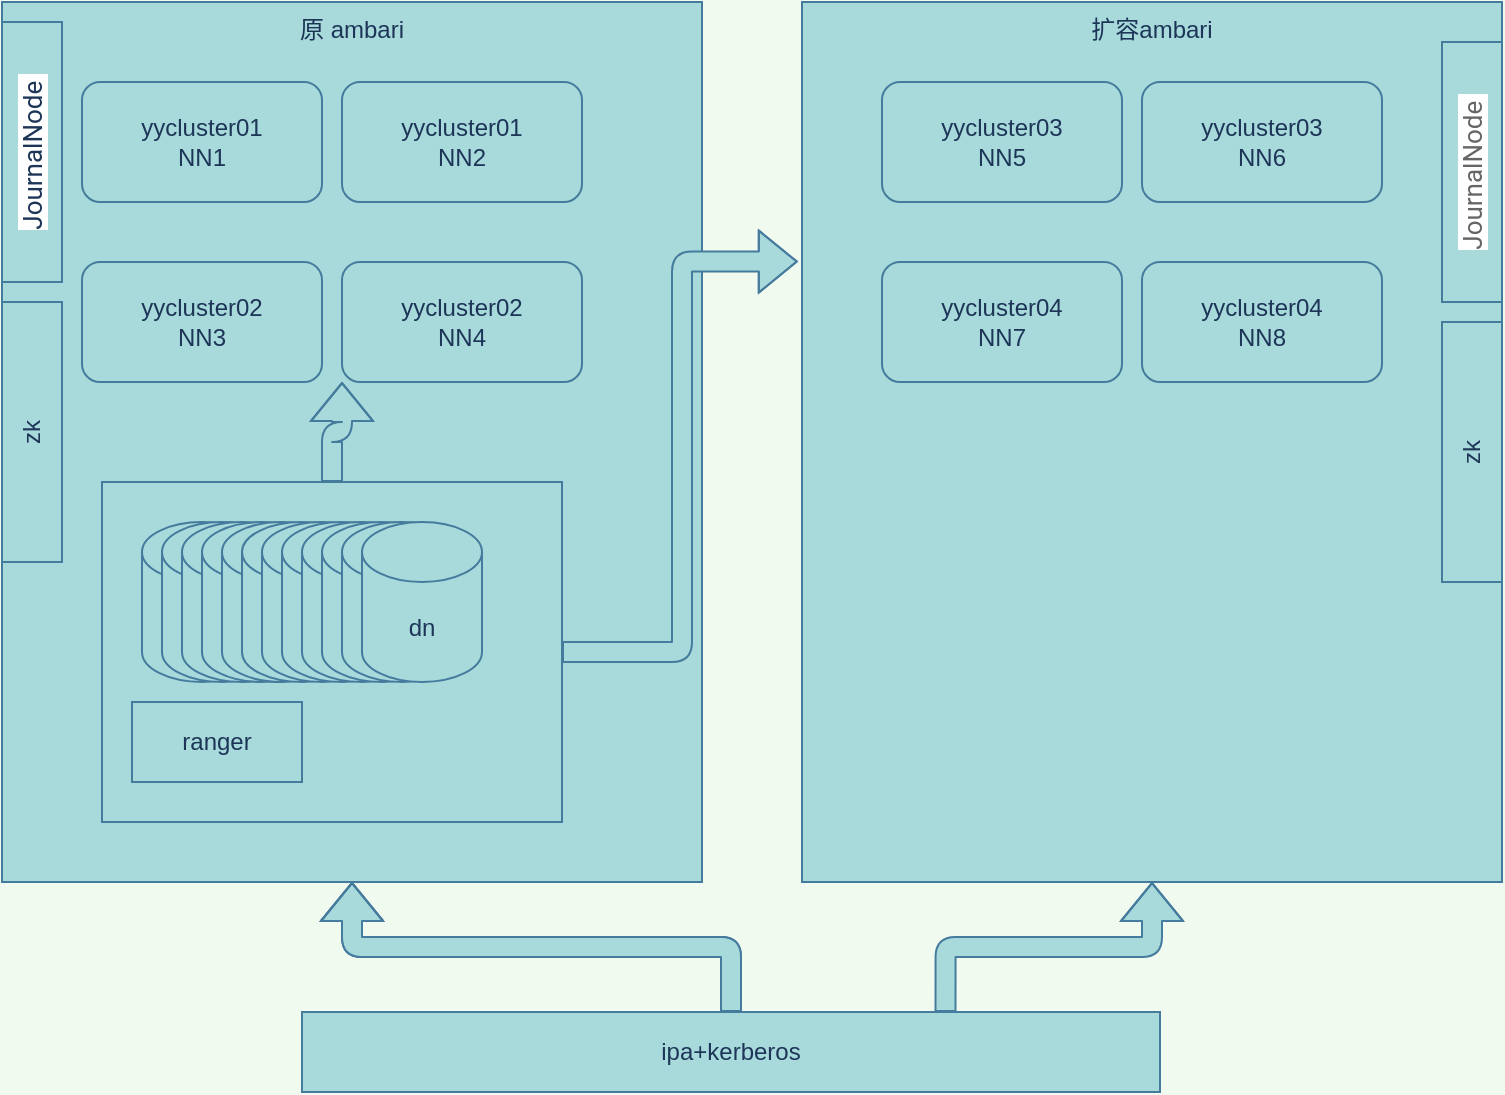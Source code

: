 <mxfile version="14.9.0" type="github">
  <diagram id="SwGezGl8ZoST3qa25Tps" name="Page-1">
    <mxGraphModel dx="1185" dy="635" grid="1" gridSize="10" guides="1" tooltips="1" connect="1" arrows="1" fold="1" page="1" pageScale="1" pageWidth="827" pageHeight="1169" background="#F1FAEE" math="0" shadow="0">
      <root>
        <mxCell id="0" />
        <mxCell id="1" parent="0" />
        <mxCell id="wGXwqrmeOp-Mi2ZWLz1i-10" value="原 ambari" style="rounded=0;whiteSpace=wrap;html=1;fillColor=#A8DADC;horizontal=1;align=center;verticalAlign=top;strokeColor=#457B9D;shadow=0;fontColor=#1D3557;" vertex="1" parent="1">
          <mxGeometry x="40" y="60" width="350" height="440" as="geometry" />
        </mxCell>
        <mxCell id="wGXwqrmeOp-Mi2ZWLz1i-68" value="" style="rounded=0;whiteSpace=wrap;html=1;sketch=0;strokeColor=#457B9D;fillColor=#A8DADC;shadow=0;fontColor=#1D3557;" vertex="1" parent="1">
          <mxGeometry x="90" y="300" width="230" height="170" as="geometry" />
        </mxCell>
        <mxCell id="wGXwqrmeOp-Mi2ZWLz1i-51" value="扩容ambari" style="rounded=0;whiteSpace=wrap;html=1;fillColor=#A8DADC;horizontal=1;align=center;verticalAlign=top;strokeColor=#457B9D;shadow=0;fontColor=#1D3557;" vertex="1" parent="1">
          <mxGeometry x="440" y="60" width="350" height="440" as="geometry" />
        </mxCell>
        <mxCell id="wGXwqrmeOp-Mi2ZWLz1i-1" value="yycluster01&lt;br&gt;NN1" style="rounded=1;whiteSpace=wrap;html=1;fillColor=#A8DADC;strokeColor=#457B9D;shadow=0;fontColor=#1D3557;" vertex="1" parent="1">
          <mxGeometry x="80" y="100" width="120" height="60" as="geometry" />
        </mxCell>
        <mxCell id="wGXwqrmeOp-Mi2ZWLz1i-8" value="yycluster01&lt;br&gt;NN2" style="rounded=1;whiteSpace=wrap;html=1;fillColor=#A8DADC;strokeColor=#457B9D;shadow=0;fontColor=#1D3557;" vertex="1" parent="1">
          <mxGeometry x="210" y="100" width="120" height="60" as="geometry" />
        </mxCell>
        <mxCell id="wGXwqrmeOp-Mi2ZWLz1i-11" value="yycluster02&lt;br&gt;NN3" style="rounded=1;whiteSpace=wrap;html=1;fillColor=#A8DADC;strokeColor=#457B9D;shadow=0;fontColor=#1D3557;" vertex="1" parent="1">
          <mxGeometry x="80" y="190" width="120" height="60" as="geometry" />
        </mxCell>
        <mxCell id="wGXwqrmeOp-Mi2ZWLz1i-12" value="yycluster02&lt;br&gt;NN4" style="rounded=1;whiteSpace=wrap;html=1;fillColor=#A8DADC;strokeColor=#457B9D;shadow=0;fontColor=#1D3557;" vertex="1" parent="1">
          <mxGeometry x="210" y="190" width="120" height="60" as="geometry" />
        </mxCell>
        <mxCell id="wGXwqrmeOp-Mi2ZWLz1i-39" value="dn" style="shape=cylinder3;whiteSpace=wrap;html=1;boundedLbl=1;backgroundOutline=1;size=15;align=center;horizontal=1;fillColor=#A8DADC;strokeColor=#457B9D;shadow=0;fontColor=#1D3557;" vertex="1" parent="1">
          <mxGeometry x="110" y="320" width="60" height="80" as="geometry" />
        </mxCell>
        <mxCell id="wGXwqrmeOp-Mi2ZWLz1i-40" value="dn" style="shape=cylinder3;whiteSpace=wrap;html=1;boundedLbl=1;backgroundOutline=1;size=15;align=center;horizontal=1;fillColor=#A8DADC;strokeColor=#457B9D;shadow=0;fontColor=#1D3557;" vertex="1" parent="1">
          <mxGeometry x="120" y="320" width="60" height="80" as="geometry" />
        </mxCell>
        <mxCell id="wGXwqrmeOp-Mi2ZWLz1i-41" value="dn" style="shape=cylinder3;whiteSpace=wrap;html=1;boundedLbl=1;backgroundOutline=1;size=15;align=center;horizontal=1;fillColor=#A8DADC;strokeColor=#457B9D;shadow=0;fontColor=#1D3557;" vertex="1" parent="1">
          <mxGeometry x="130" y="320" width="60" height="80" as="geometry" />
        </mxCell>
        <mxCell id="wGXwqrmeOp-Mi2ZWLz1i-42" value="dn" style="shape=cylinder3;whiteSpace=wrap;html=1;boundedLbl=1;backgroundOutline=1;size=15;align=center;horizontal=1;fillColor=#A8DADC;strokeColor=#457B9D;shadow=0;fontColor=#1D3557;" vertex="1" parent="1">
          <mxGeometry x="140" y="320" width="60" height="80" as="geometry" />
        </mxCell>
        <mxCell id="wGXwqrmeOp-Mi2ZWLz1i-43" value="dn" style="shape=cylinder3;whiteSpace=wrap;html=1;boundedLbl=1;backgroundOutline=1;size=15;align=center;horizontal=1;fillColor=#A8DADC;strokeColor=#457B9D;shadow=0;fontColor=#1D3557;" vertex="1" parent="1">
          <mxGeometry x="150" y="320" width="60" height="80" as="geometry" />
        </mxCell>
        <mxCell id="wGXwqrmeOp-Mi2ZWLz1i-44" value="dn" style="shape=cylinder3;whiteSpace=wrap;html=1;boundedLbl=1;backgroundOutline=1;size=15;align=center;horizontal=1;fillColor=#A8DADC;strokeColor=#457B9D;shadow=0;fontColor=#1D3557;" vertex="1" parent="1">
          <mxGeometry x="160" y="320" width="60" height="80" as="geometry" />
        </mxCell>
        <mxCell id="wGXwqrmeOp-Mi2ZWLz1i-45" value="dn" style="shape=cylinder3;whiteSpace=wrap;html=1;boundedLbl=1;backgroundOutline=1;size=15;align=center;horizontal=1;fillColor=#A8DADC;strokeColor=#457B9D;shadow=0;fontColor=#1D3557;" vertex="1" parent="1">
          <mxGeometry x="170" y="320" width="60" height="80" as="geometry" />
        </mxCell>
        <mxCell id="wGXwqrmeOp-Mi2ZWLz1i-46" value="dn" style="shape=cylinder3;whiteSpace=wrap;html=1;boundedLbl=1;backgroundOutline=1;size=15;align=center;horizontal=1;fillColor=#A8DADC;strokeColor=#457B9D;shadow=0;fontColor=#1D3557;" vertex="1" parent="1">
          <mxGeometry x="180" y="320" width="60" height="80" as="geometry" />
        </mxCell>
        <mxCell id="wGXwqrmeOp-Mi2ZWLz1i-47" value="dn" style="shape=cylinder3;whiteSpace=wrap;html=1;boundedLbl=1;backgroundOutline=1;size=15;align=center;horizontal=1;fillColor=#A8DADC;strokeColor=#457B9D;shadow=0;fontColor=#1D3557;" vertex="1" parent="1">
          <mxGeometry x="190" y="320" width="60" height="80" as="geometry" />
        </mxCell>
        <mxCell id="wGXwqrmeOp-Mi2ZWLz1i-48" value="dn" style="shape=cylinder3;whiteSpace=wrap;html=1;boundedLbl=1;backgroundOutline=1;size=15;align=center;horizontal=1;fillColor=#A8DADC;strokeColor=#457B9D;shadow=0;fontColor=#1D3557;" vertex="1" parent="1">
          <mxGeometry x="200" y="320" width="60" height="80" as="geometry" />
        </mxCell>
        <mxCell id="wGXwqrmeOp-Mi2ZWLz1i-49" value="dn" style="shape=cylinder3;whiteSpace=wrap;html=1;boundedLbl=1;backgroundOutline=1;size=15;align=center;horizontal=1;fillColor=#A8DADC;strokeColor=#457B9D;shadow=0;fontColor=#1D3557;" vertex="1" parent="1">
          <mxGeometry x="210" y="320" width="60" height="80" as="geometry" />
        </mxCell>
        <mxCell id="wGXwqrmeOp-Mi2ZWLz1i-50" value="dn" style="shape=cylinder3;whiteSpace=wrap;html=1;boundedLbl=1;backgroundOutline=1;size=15;align=center;horizontal=1;fillColor=#A8DADC;strokeColor=#457B9D;shadow=0;fontColor=#1D3557;" vertex="1" parent="1">
          <mxGeometry x="220" y="320" width="60" height="80" as="geometry" />
        </mxCell>
        <mxCell id="wGXwqrmeOp-Mi2ZWLz1i-52" value="yycluster03&lt;br&gt;NN5" style="rounded=1;whiteSpace=wrap;html=1;fillColor=#A8DADC;strokeColor=#457B9D;shadow=0;fontColor=#1D3557;" vertex="1" parent="1">
          <mxGeometry x="480" y="100" width="120" height="60" as="geometry" />
        </mxCell>
        <mxCell id="wGXwqrmeOp-Mi2ZWLz1i-53" value="yycluster03&lt;br&gt;NN6" style="rounded=1;whiteSpace=wrap;html=1;fillColor=#A8DADC;strokeColor=#457B9D;shadow=0;fontColor=#1D3557;" vertex="1" parent="1">
          <mxGeometry x="610" y="100" width="120" height="60" as="geometry" />
        </mxCell>
        <mxCell id="wGXwqrmeOp-Mi2ZWLz1i-54" value="yycluster04&lt;br&gt;NN7" style="rounded=1;whiteSpace=wrap;html=1;fillColor=#A8DADC;strokeColor=#457B9D;shadow=0;fontColor=#1D3557;" vertex="1" parent="1">
          <mxGeometry x="480" y="190" width="120" height="60" as="geometry" />
        </mxCell>
        <mxCell id="wGXwqrmeOp-Mi2ZWLz1i-55" value="yycluster04&lt;br&gt;NN8" style="rounded=1;whiteSpace=wrap;html=1;fillColor=#A8DADC;strokeColor=#457B9D;shadow=0;fontColor=#1D3557;" vertex="1" parent="1">
          <mxGeometry x="610" y="190" width="120" height="60" as="geometry" />
        </mxCell>
        <mxCell id="wGXwqrmeOp-Mi2ZWLz1i-70" style="edgeStyle=orthogonalEdgeStyle;curved=0;rounded=1;sketch=0;orthogonalLoop=1;jettySize=auto;html=1;exitX=0.5;exitY=0;exitDx=0;exitDy=0;entryX=0;entryY=1;entryDx=0;entryDy=0;fontColor=#1D3557;strokeColor=#457B9D;fillColor=#A8DADC;shape=flexArrow;shadow=0;labelBackgroundColor=#F1FAEE;" edge="1" parent="1" source="wGXwqrmeOp-Mi2ZWLz1i-68" target="wGXwqrmeOp-Mi2ZWLz1i-12">
          <mxGeometry relative="1" as="geometry" />
        </mxCell>
        <mxCell id="wGXwqrmeOp-Mi2ZWLz1i-71" style="edgeStyle=orthogonalEdgeStyle;shape=flexArrow;curved=0;rounded=1;sketch=0;orthogonalLoop=1;jettySize=auto;html=1;entryX=-0.006;entryY=0.295;entryDx=0;entryDy=0;entryPerimeter=0;fontColor=#1D3557;strokeColor=#457B9D;fillColor=#A8DADC;shadow=0;labelBackgroundColor=#F1FAEE;" edge="1" parent="1" source="wGXwqrmeOp-Mi2ZWLz1i-68" target="wGXwqrmeOp-Mi2ZWLz1i-51">
          <mxGeometry relative="1" as="geometry" />
        </mxCell>
        <mxCell id="wGXwqrmeOp-Mi2ZWLz1i-72" value="zk" style="rounded=0;whiteSpace=wrap;html=1;sketch=0;strokeColor=#457B9D;fillColor=#A8DADC;horizontal=0;shadow=0;fontColor=#1D3557;" vertex="1" parent="1">
          <mxGeometry x="40" y="210" width="30" height="130" as="geometry" />
        </mxCell>
        <mxCell id="wGXwqrmeOp-Mi2ZWLz1i-73" value="&lt;span style=&quot;font-family: roboto, sans-serif; font-size: 13px; background-color: rgb(255, 255, 255);&quot;&gt;JournalNode&lt;/span&gt;&lt;span style=&quot;font-family: roboto, sans-serif; font-size: 13px; background-color: rgb(255, 255, 255);&quot;&gt;&amp;nbsp;&lt;/span&gt;" style="rounded=0;whiteSpace=wrap;html=1;sketch=0;strokeColor=#457B9D;fillColor=#A8DADC;horizontal=0;shadow=0;fontColor=#1D3557;" vertex="1" parent="1">
          <mxGeometry x="40" y="70" width="30" height="130" as="geometry" />
        </mxCell>
        <mxCell id="wGXwqrmeOp-Mi2ZWLz1i-75" value="ranger" style="rounded=0;whiteSpace=wrap;html=1;sketch=0;strokeColor=#457B9D;fillColor=#A8DADC;shadow=0;fontColor=#1D3557;" vertex="1" parent="1">
          <mxGeometry x="105" y="410" width="85" height="40" as="geometry" />
        </mxCell>
        <mxCell id="wGXwqrmeOp-Mi2ZWLz1i-79" style="edgeStyle=orthogonalEdgeStyle;shape=flexArrow;curved=0;rounded=1;sketch=0;orthogonalLoop=1;jettySize=auto;html=1;exitX=0.5;exitY=0;exitDx=0;exitDy=0;fontColor=#1D3557;strokeColor=#457B9D;fillColor=#A8DADC;labelBackgroundColor=#F1FAEE;" edge="1" parent="1" source="wGXwqrmeOp-Mi2ZWLz1i-76" target="wGXwqrmeOp-Mi2ZWLz1i-10">
          <mxGeometry relative="1" as="geometry" />
        </mxCell>
        <mxCell id="wGXwqrmeOp-Mi2ZWLz1i-80" style="edgeStyle=orthogonalEdgeStyle;shape=flexArrow;curved=0;rounded=1;sketch=0;orthogonalLoop=1;jettySize=auto;html=1;exitX=0.75;exitY=0;exitDx=0;exitDy=0;entryX=0.5;entryY=1;entryDx=0;entryDy=0;fontColor=#1D3557;strokeColor=#457B9D;fillColor=#A8DADC;labelBackgroundColor=#F1FAEE;" edge="1" parent="1" source="wGXwqrmeOp-Mi2ZWLz1i-76" target="wGXwqrmeOp-Mi2ZWLz1i-51">
          <mxGeometry relative="1" as="geometry" />
        </mxCell>
        <mxCell id="wGXwqrmeOp-Mi2ZWLz1i-81" value="" style="edgeStyle=orthogonalEdgeStyle;shape=flexArrow;curved=0;rounded=1;sketch=0;orthogonalLoop=1;jettySize=auto;html=1;fontColor=#1D3557;strokeColor=#457B9D;fillColor=#A8DADC;labelBackgroundColor=#F1FAEE;" edge="1" parent="1" source="wGXwqrmeOp-Mi2ZWLz1i-76" target="wGXwqrmeOp-Mi2ZWLz1i-10">
          <mxGeometry relative="1" as="geometry" />
        </mxCell>
        <mxCell id="wGXwqrmeOp-Mi2ZWLz1i-76" value="ipa+kerberos" style="rounded=0;whiteSpace=wrap;html=1;sketch=0;strokeColor=#457B9D;fillColor=#A8DADC;shadow=0;fontColor=#1D3557;" vertex="1" parent="1">
          <mxGeometry x="190" y="565" width="429" height="40" as="geometry" />
        </mxCell>
        <mxCell id="wGXwqrmeOp-Mi2ZWLz1i-77" value="zk" style="rounded=0;whiteSpace=wrap;html=1;sketch=0;strokeColor=#457B9D;fillColor=#A8DADC;horizontal=0;shadow=0;fontColor=#1D3557;" vertex="1" parent="1">
          <mxGeometry x="760" y="220" width="30" height="130" as="geometry" />
        </mxCell>
        <mxCell id="wGXwqrmeOp-Mi2ZWLz1i-78" value="&lt;span style=&quot;color: rgb(102 , 102 , 102) ; font-family: &amp;#34;roboto&amp;#34; , sans-serif ; font-size: 13px ; background-color: rgb(255 , 255 , 255)&quot;&gt;JournalNode&lt;/span&gt;&lt;span style=&quot;color: rgb(102 , 102 , 102) ; font-family: &amp;#34;roboto&amp;#34; , sans-serif ; font-size: 13px ; background-color: rgb(255 , 255 , 255)&quot;&gt;&amp;nbsp;&lt;/span&gt;" style="rounded=0;whiteSpace=wrap;html=1;sketch=0;strokeColor=#457B9D;fillColor=#A8DADC;horizontal=0;shadow=0;fontColor=#1D3557;" vertex="1" parent="1">
          <mxGeometry x="760" y="80" width="30" height="130" as="geometry" />
        </mxCell>
      </root>
    </mxGraphModel>
  </diagram>
</mxfile>
